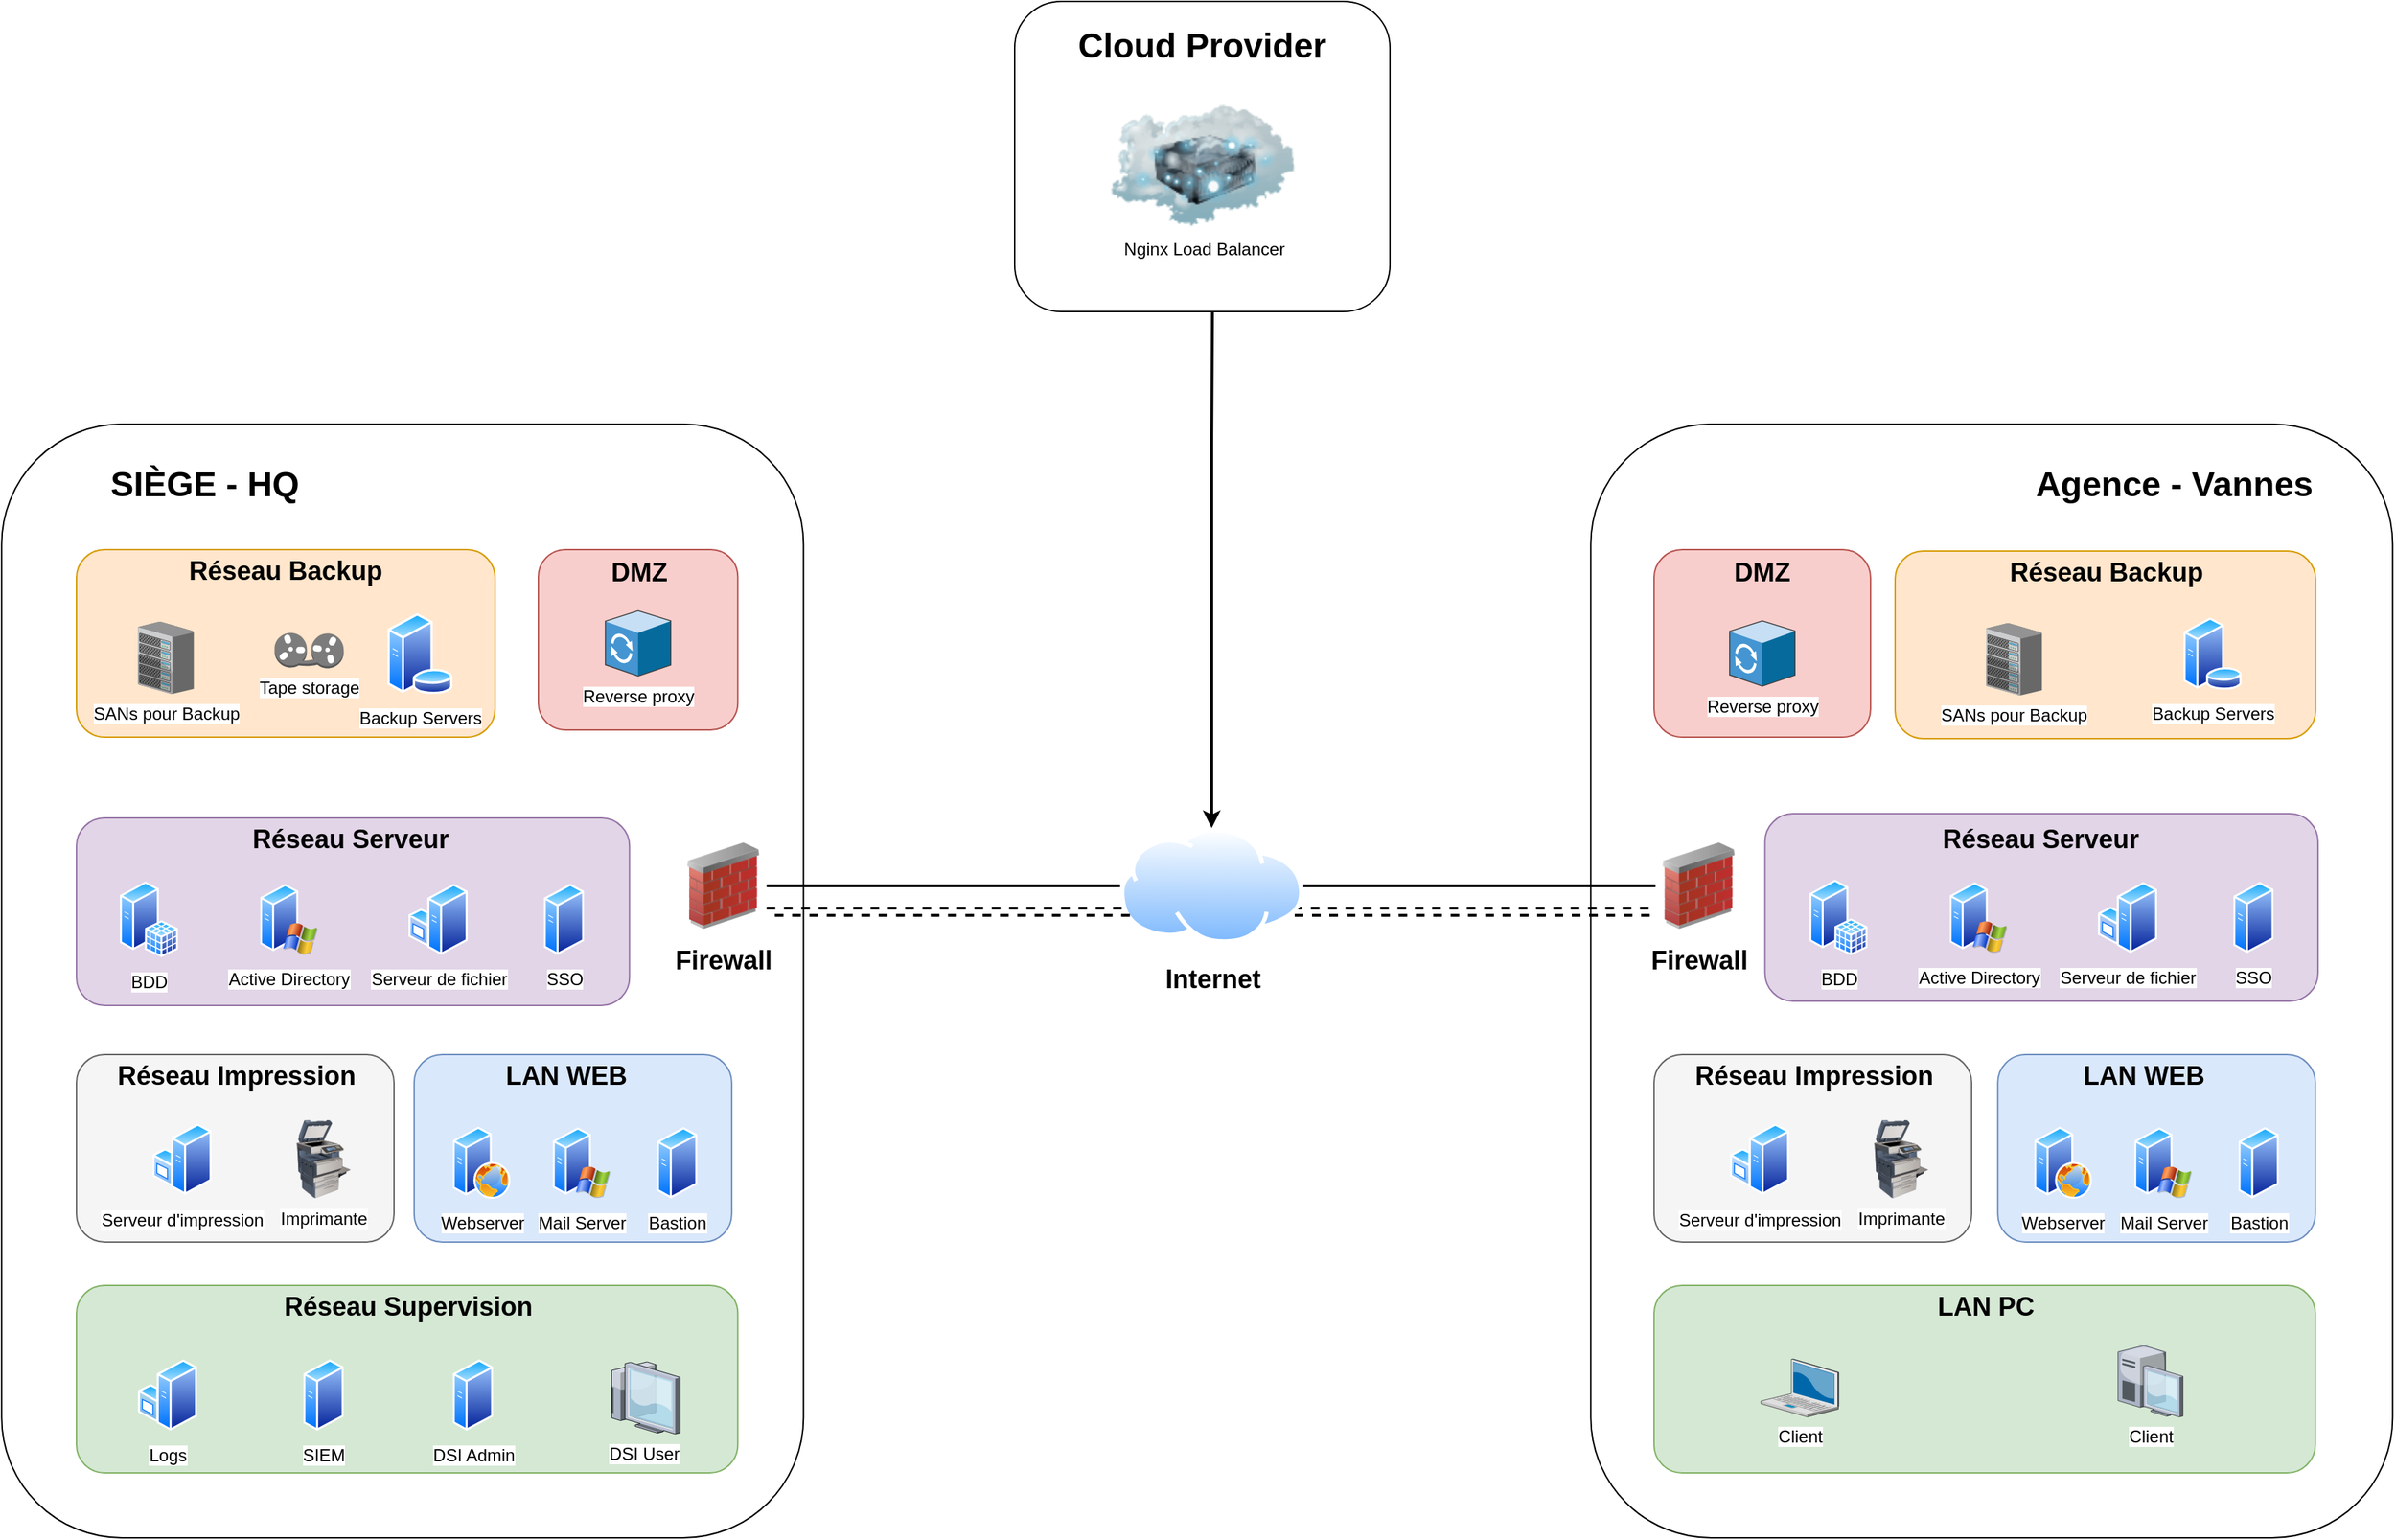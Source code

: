 <mxfile version="26.1.1">
  <diagram name="Page-1" id="sl0Z7fPfuQKRQQ2DEkUn">
    <mxGraphModel dx="5301" dy="-2156" grid="1" gridSize="10" guides="1" tooltips="1" connect="1" arrows="1" fold="1" page="1" pageScale="1" pageWidth="827" pageHeight="1169" math="0" shadow="0">
      <root>
        <mxCell id="0" />
        <mxCell id="1" parent="0" />
        <mxCell id="4YWZL3nNaygqKFibJjto-1" value="" style="rounded=1;whiteSpace=wrap;html=1;" vertex="1" parent="1">
          <mxGeometry x="-831.85" y="5073" width="555.52" height="772" as="geometry" />
        </mxCell>
        <mxCell id="4YWZL3nNaygqKFibJjto-3" value="" style="rounded=1;whiteSpace=wrap;html=1;" vertex="1" parent="1">
          <mxGeometry x="269.15" y="5073" width="555.52" height="772" as="geometry" />
        </mxCell>
        <mxCell id="4YWZL3nNaygqKFibJjto-92" style="edgeStyle=orthogonalEdgeStyle;rounded=0;orthogonalLoop=1;jettySize=auto;html=1;exitX=1;exitY=0.5;exitDx=0;exitDy=0;fontSize=11;endArrow=none;startFill=0;strokeWidth=2;" edge="1" parent="1" source="4YWZL3nNaygqKFibJjto-5" target="4YWZL3nNaygqKFibJjto-7">
          <mxGeometry relative="1" as="geometry" />
        </mxCell>
        <mxCell id="4YWZL3nNaygqKFibJjto-93" style="edgeStyle=orthogonalEdgeStyle;rounded=0;orthogonalLoop=1;jettySize=auto;html=1;exitX=0;exitY=0.5;exitDx=0;exitDy=0;strokeWidth=2;endArrow=none;startFill=0;" edge="1" parent="1" source="4YWZL3nNaygqKFibJjto-5" target="4YWZL3nNaygqKFibJjto-6">
          <mxGeometry relative="1" as="geometry" />
        </mxCell>
        <mxCell id="4YWZL3nNaygqKFibJjto-96" style="edgeStyle=orthogonalEdgeStyle;rounded=0;orthogonalLoop=1;jettySize=auto;html=1;exitX=1;exitY=0.75;exitDx=0;exitDy=0;shape=link;strokeWidth=2;dashed=1;" edge="1" parent="1" source="4YWZL3nNaygqKFibJjto-5">
          <mxGeometry relative="1" as="geometry">
            <mxPoint x="310" y="5411" as="targetPoint" />
          </mxGeometry>
        </mxCell>
        <mxCell id="4YWZL3nNaygqKFibJjto-5" value="&lt;h2 style=&quot;line-height: 0%;&quot;&gt;Internet&lt;/h2&gt;" style="image;aspect=fixed;perimeter=ellipsePerimeter;html=1;align=center;shadow=0;dashed=0;spacingTop=3;image=img/lib/active_directory/internet_cloud.svg;" vertex="1" parent="1">
          <mxGeometry x="-56.99" y="5353" width="126.99" height="80" as="geometry" />
        </mxCell>
        <mxCell id="4YWZL3nNaygqKFibJjto-6" value="&lt;h2 style=&quot;line-height: 0%;&quot;&gt;Firewall&lt;/h2&gt;" style="image;html=1;image=img/lib/clip_art/networking/Firewall_02_128x128.png;labelBackgroundColor=default;" vertex="1" parent="1">
          <mxGeometry x="-361.85" y="5363" width="60" height="60" as="geometry" />
        </mxCell>
        <mxCell id="4YWZL3nNaygqKFibJjto-7" value="&lt;h2 style=&quot;line-height: 0%;&quot;&gt;Firewall&lt;/h2&gt;" style="image;html=1;image=img/lib/clip_art/networking/Firewall_02_128x128.png;labelBackgroundColor=default;" vertex="1" parent="1">
          <mxGeometry x="314.0" y="5363" width="60" height="60" as="geometry" />
        </mxCell>
        <mxCell id="4YWZL3nNaygqKFibJjto-9" value="" style="rounded=1;whiteSpace=wrap;html=1;fillColor=#f8cecc;strokeColor=#b85450;" vertex="1" parent="1">
          <mxGeometry x="-460" y="5160" width="138.15" height="125" as="geometry" />
        </mxCell>
        <mxCell id="4YWZL3nNaygqKFibJjto-11" value="&lt;h2&gt;DMZ&lt;/h2&gt;" style="text;html=1;align=center;verticalAlign=middle;whiteSpace=wrap;rounded=0;" vertex="1" parent="1">
          <mxGeometry x="-460" y="5161" width="140" height="30" as="geometry" />
        </mxCell>
        <mxCell id="4YWZL3nNaygqKFibJjto-12" value="" style="rounded=1;whiteSpace=wrap;html=1;fillColor=#f8cecc;strokeColor=#b85450;" vertex="1" parent="1">
          <mxGeometry x="312.97" y="5160" width="150" height="130" as="geometry" />
        </mxCell>
        <mxCell id="4YWZL3nNaygqKFibJjto-14" value="&lt;h2&gt;DMZ&lt;/h2&gt;" style="text;html=1;align=center;verticalAlign=middle;whiteSpace=wrap;rounded=0;" vertex="1" parent="1">
          <mxGeometry x="312.97" y="5161" width="150" height="30" as="geometry" />
        </mxCell>
        <mxCell id="4YWZL3nNaygqKFibJjto-15" value="&lt;h1&gt;SIÈGE - HQ&lt;/h1&gt;" style="text;html=1;align=center;verticalAlign=middle;whiteSpace=wrap;rounded=0;" vertex="1" parent="1">
          <mxGeometry x="-770.33" y="5100" width="157.54" height="30" as="geometry" />
        </mxCell>
        <mxCell id="4YWZL3nNaygqKFibJjto-16" value="&lt;h1&gt;Agence - Vannes&lt;/h1&gt;" style="text;html=1;align=center;verticalAlign=middle;whiteSpace=wrap;rounded=0;" vertex="1" parent="1">
          <mxGeometry x="566.32" y="5100" width="215" height="30" as="geometry" />
        </mxCell>
        <mxCell id="4YWZL3nNaygqKFibJjto-17" value="" style="rounded=1;whiteSpace=wrap;html=1;fillColor=#d5e8d4;strokeColor=#82b366;" vertex="1" parent="1">
          <mxGeometry x="-780" y="5670" width="458.15" height="130" as="geometry" />
        </mxCell>
        <mxCell id="4YWZL3nNaygqKFibJjto-18" value="&lt;span style=&quot;background-color: light-dark(#ffffff, var(--ge-dark-color, #121212));&quot;&gt;Logs&lt;/span&gt;" style="image;aspect=fixed;perimeter=ellipsePerimeter;html=1;align=center;shadow=0;dashed=0;spacingTop=3;image=img/lib/active_directory/windows_server.svg;labelBackgroundColor=none;" vertex="1" parent="1">
          <mxGeometry x="-737.46" y="5721" width="41" height="50" as="geometry" />
        </mxCell>
        <mxCell id="4YWZL3nNaygqKFibJjto-19" value="&lt;span&gt;SIEM&lt;/span&gt;" style="image;aspect=fixed;perimeter=ellipsePerimeter;html=1;align=center;shadow=0;dashed=0;spacingTop=3;image=img/lib/active_directory/generic_server.svg;" vertex="1" parent="1">
          <mxGeometry x="-622.85" y="5721" width="28.0" height="50" as="geometry" />
        </mxCell>
        <mxCell id="4YWZL3nNaygqKFibJjto-20" value="DSI Admin" style="image;aspect=fixed;perimeter=ellipsePerimeter;html=1;align=center;shadow=0;dashed=0;spacingTop=3;image=img/lib/active_directory/generic_server.svg;" vertex="1" parent="1">
          <mxGeometry x="-519.33" y="5721" width="28.0" height="50" as="geometry" />
        </mxCell>
        <mxCell id="4YWZL3nNaygqKFibJjto-21" value="&lt;span style=&quot;background-color: light-dark(#ffffff, var(--ge-dark-color, #121212));&quot;&gt;DSI User&lt;/span&gt;" style="verticalLabelPosition=bottom;sketch=0;aspect=fixed;html=1;verticalAlign=top;strokeColor=none;align=center;outlineConnect=0;shape=mxgraph.citrix.thin_client;" vertex="1" parent="1">
          <mxGeometry x="-411.85" y="5723" width="50" height="50" as="geometry" />
        </mxCell>
        <mxCell id="4YWZL3nNaygqKFibJjto-26" value="&lt;h2&gt;Réseau Supervision&lt;/h2&gt;" style="text;html=1;align=center;verticalAlign=middle;whiteSpace=wrap;rounded=0;" vertex="1" parent="1">
          <mxGeometry x="-780" y="5670" width="460" height="30" as="geometry" />
        </mxCell>
        <mxCell id="4YWZL3nNaygqKFibJjto-27" value="" style="rounded=1;whiteSpace=wrap;html=1;fillColor=#f5f5f5;strokeColor=#666666;fontColor=#333333;" vertex="1" parent="1">
          <mxGeometry x="-780" y="5510" width="220" height="130" as="geometry" />
        </mxCell>
        <mxCell id="4YWZL3nNaygqKFibJjto-28" value="&lt;h2&gt;Réseau Impression&lt;/h2&gt;" style="text;html=1;align=center;verticalAlign=middle;whiteSpace=wrap;rounded=0;" vertex="1" parent="1">
          <mxGeometry x="-780" y="5510" width="221.67" height="30" as="geometry" />
        </mxCell>
        <mxCell id="4YWZL3nNaygqKFibJjto-29" value="&lt;span style=&quot;background-color: light-dark(#ffffff, var(--ge-dark-color, #121212));&quot;&gt;Serveur d&#39;impression&lt;/span&gt;" style="image;aspect=fixed;perimeter=ellipsePerimeter;html=1;align=center;shadow=0;dashed=0;spacingTop=3;image=img/lib/active_directory/windows_server.svg;labelBackgroundColor=none;" vertex="1" parent="1">
          <mxGeometry x="-727.39" y="5557.5" width="41" height="50" as="geometry" />
        </mxCell>
        <mxCell id="4YWZL3nNaygqKFibJjto-30" value="Imprimante" style="image;html=1;image=img/lib/clip_art/computers/Printer_Commercial_128x128.png" vertex="1" parent="1">
          <mxGeometry x="-634.78" y="5555" width="51.85" height="55" as="geometry" />
        </mxCell>
        <mxCell id="4YWZL3nNaygqKFibJjto-31" value="" style="rounded=1;whiteSpace=wrap;html=1;fillColor=#dae8fc;strokeColor=#6c8ebf;" vertex="1" parent="1">
          <mxGeometry x="-546.07" y="5510" width="220" height="130" as="geometry" />
        </mxCell>
        <mxCell id="4YWZL3nNaygqKFibJjto-36" value="&lt;h2&gt;LAN WEB&lt;/h2&gt;" style="text;html=1;align=center;verticalAlign=middle;whiteSpace=wrap;rounded=0;" vertex="1" parent="1">
          <mxGeometry x="-550" y="5510" width="219.08" height="30" as="geometry" />
        </mxCell>
        <mxCell id="4YWZL3nNaygqKFibJjto-38" value="" style="rounded=1;whiteSpace=wrap;html=1;fillColor=#ffe6cc;strokeColor=#d79b00;" vertex="1" parent="1">
          <mxGeometry x="-780" y="5160" width="290" height="130" as="geometry" />
        </mxCell>
        <mxCell id="4YWZL3nNaygqKFibJjto-39" value="&lt;h2&gt;Réseau Backup&lt;/h2&gt;" style="text;html=1;align=center;verticalAlign=middle;whiteSpace=wrap;rounded=0;" vertex="1" parent="1">
          <mxGeometry x="-780" y="5160" width="290" height="30" as="geometry" />
        </mxCell>
        <mxCell id="4YWZL3nNaygqKFibJjto-40" value="&lt;span style=&quot;background-color: light-dark(#ffffff, var(--ge-dark-color, #121212));&quot;&gt;SANs pour Backup&lt;/span&gt;" style="verticalLabelPosition=bottom;sketch=0;aspect=fixed;html=1;verticalAlign=top;strokeColor=none;align=center;outlineConnect=0;shape=mxgraph.citrix.chassis;" vertex="1" parent="1">
          <mxGeometry x="-737.46" y="5210" width="38.73" height="50" as="geometry" />
        </mxCell>
        <mxCell id="4YWZL3nNaygqKFibJjto-41" value="&lt;span style=&quot;background-color: light-dark(#ffffff, var(--ge-dark-color, #121212));&quot;&gt;Tape storage&lt;/span&gt;" style="outlineConnect=0;dashed=0;verticalLabelPosition=bottom;verticalAlign=top;align=center;html=1;shape=mxgraph.aws3.tape_storage;fillColor=#7D7C7C;gradientColor=none;" vertex="1" parent="1">
          <mxGeometry x="-642.78" y="5217.75" width="47.93" height="24.5" as="geometry" />
        </mxCell>
        <mxCell id="4YWZL3nNaygqKFibJjto-55" value="" style="rounded=1;whiteSpace=wrap;html=1;fillColor=#d5e8d4;strokeColor=#82b366;" vertex="1" parent="1">
          <mxGeometry x="312.97" y="5670" width="458.15" height="130" as="geometry" />
        </mxCell>
        <mxCell id="4YWZL3nNaygqKFibJjto-60" value="&lt;h2&gt;LAN PC&lt;/h2&gt;" style="text;html=1;align=center;verticalAlign=middle;whiteSpace=wrap;rounded=0;" vertex="1" parent="1">
          <mxGeometry x="312.97" y="5670" width="460" height="30" as="geometry" />
        </mxCell>
        <mxCell id="4YWZL3nNaygqKFibJjto-61" value="" style="rounded=1;whiteSpace=wrap;html=1;fillColor=#f5f5f5;strokeColor=#666666;fontColor=#333333;" vertex="1" parent="1">
          <mxGeometry x="312.97" y="5510" width="220" height="130" as="geometry" />
        </mxCell>
        <mxCell id="4YWZL3nNaygqKFibJjto-62" value="&lt;h2&gt;Réseau Impression&lt;/h2&gt;" style="text;html=1;align=center;verticalAlign=middle;whiteSpace=wrap;rounded=0;" vertex="1" parent="1">
          <mxGeometry x="312.97" y="5510" width="221.67" height="30" as="geometry" />
        </mxCell>
        <mxCell id="4YWZL3nNaygqKFibJjto-63" value="&lt;span style=&quot;background-color: light-dark(#ffffff, var(--ge-dark-color, #121212));&quot;&gt;Serveur d&#39;impression&lt;/span&gt;" style="image;aspect=fixed;perimeter=ellipsePerimeter;html=1;align=center;shadow=0;dashed=0;spacingTop=3;image=img/lib/active_directory/windows_server.svg;labelBackgroundColor=none;" vertex="1" parent="1">
          <mxGeometry x="365.58" y="5557.5" width="41" height="50" as="geometry" />
        </mxCell>
        <mxCell id="4YWZL3nNaygqKFibJjto-64" value="Imprimante" style="image;html=1;image=img/lib/clip_art/computers/Printer_Commercial_128x128.png" vertex="1" parent="1">
          <mxGeometry x="458.19" y="5555" width="51.85" height="55" as="geometry" />
        </mxCell>
        <mxCell id="4YWZL3nNaygqKFibJjto-65" value="" style="rounded=1;whiteSpace=wrap;html=1;fillColor=#dae8fc;strokeColor=#6c8ebf;" vertex="1" parent="1">
          <mxGeometry x="551.12" y="5510" width="220" height="130" as="geometry" />
        </mxCell>
        <mxCell id="4YWZL3nNaygqKFibJjto-66" value="&lt;h2&gt;LAN WEB&lt;/h2&gt;" style="text;html=1;align=center;verticalAlign=middle;whiteSpace=wrap;rounded=0;" vertex="1" parent="1">
          <mxGeometry x="542.97" y="5510" width="219.08" height="30" as="geometry" />
        </mxCell>
        <mxCell id="4YWZL3nNaygqKFibJjto-69" value="Client" style="verticalLabelPosition=bottom;sketch=0;aspect=fixed;html=1;verticalAlign=top;strokeColor=none;align=center;outlineConnect=0;shape=mxgraph.citrix.laptop_2;labelBackgroundColor=default;" vertex="1" parent="1">
          <mxGeometry x="387.03" y="5721" width="53.93" height="40.22" as="geometry" />
        </mxCell>
        <mxCell id="4YWZL3nNaygqKFibJjto-70" value="Client" style="verticalLabelPosition=bottom;sketch=0;aspect=fixed;html=1;verticalAlign=top;strokeColor=none;align=center;outlineConnect=0;shape=mxgraph.citrix.desktop;labelBackgroundColor=default;" vertex="1" parent="1">
          <mxGeometry x="634.4" y="5711.67" width="45" height="49.55" as="geometry" />
        </mxCell>
        <mxCell id="4YWZL3nNaygqKFibJjto-71" value="" style="rounded=1;whiteSpace=wrap;html=1;fillColor=#ffe6cc;strokeColor=#d79b00;" vertex="1" parent="1">
          <mxGeometry x="480" y="5161" width="291.3" height="130" as="geometry" />
        </mxCell>
        <mxCell id="4YWZL3nNaygqKFibJjto-72" value="&lt;h2&gt;Réseau Backup&lt;/h2&gt;" style="text;html=1;align=center;verticalAlign=middle;whiteSpace=wrap;rounded=0;" vertex="1" parent="1">
          <mxGeometry x="480" y="5161" width="292.97" height="30" as="geometry" />
        </mxCell>
        <mxCell id="4YWZL3nNaygqKFibJjto-73" value="&lt;span style=&quot;background-color: light-dark(#ffffff, var(--ge-dark-color, #121212));&quot;&gt;SANs pour Backup&lt;/span&gt;" style="verticalLabelPosition=bottom;sketch=0;aspect=fixed;html=1;verticalAlign=top;strokeColor=none;align=center;outlineConnect=0;shape=mxgraph.citrix.chassis;" vertex="1" parent="1">
          <mxGeometry x="542.97" y="5211" width="38.73" height="50" as="geometry" />
        </mxCell>
        <mxCell id="4YWZL3nNaygqKFibJjto-75" value="" style="rounded=1;whiteSpace=wrap;html=1;" vertex="1" parent="1">
          <mxGeometry x="-130" y="4780" width="260" height="215" as="geometry" />
        </mxCell>
        <mxCell id="4YWZL3nNaygqKFibJjto-95" style="edgeStyle=orthogonalEdgeStyle;rounded=0;orthogonalLoop=1;jettySize=auto;html=1;exitX=0.5;exitY=0;exitDx=0;exitDy=0;strokeWidth=2;strokeColor=default;endArrow=none;endFill=1;startFill=1;startArrow=classic;" edge="1" parent="1" source="4YWZL3nNaygqKFibJjto-5" target="4YWZL3nNaygqKFibJjto-75">
          <mxGeometry relative="1" as="geometry">
            <mxPoint x="6" y="5000" as="targetPoint" />
            <Array as="points">
              <mxPoint x="7" y="5090" />
              <mxPoint x="7" y="5090" />
            </Array>
          </mxGeometry>
        </mxCell>
        <mxCell id="4YWZL3nNaygqKFibJjto-78" value="&lt;h1&gt;Cloud Provider&lt;br&gt;&lt;/h1&gt;" style="text;html=1;align=center;verticalAlign=middle;whiteSpace=wrap;rounded=0;" vertex="1" parent="1">
          <mxGeometry x="-130" y="4796" width="260" height="30" as="geometry" />
        </mxCell>
        <mxCell id="4YWZL3nNaygqKFibJjto-97" style="edgeStyle=orthogonalEdgeStyle;rounded=0;orthogonalLoop=1;jettySize=auto;html=1;shape=link;strokeWidth=2;dashed=1;entryX=0;entryY=0.75;entryDx=0;entryDy=0;" edge="1" parent="1" source="4YWZL3nNaygqKFibJjto-6" target="4YWZL3nNaygqKFibJjto-5">
          <mxGeometry relative="1" as="geometry">
            <mxPoint x="-301.85" y="5410" as="sourcePoint" />
            <mxPoint x="-90" y="5430" as="targetPoint" />
            <Array as="points">
              <mxPoint x="-240" y="5411" />
              <mxPoint x="-240" y="5411" />
            </Array>
          </mxGeometry>
        </mxCell>
        <mxCell id="4YWZL3nNaygqKFibJjto-98" value="" style="rounded=1;whiteSpace=wrap;html=1;fillColor=#e1d5e7;strokeColor=#9673a6;" vertex="1" parent="1">
          <mxGeometry x="-780" y="5346" width="383.16" height="130" as="geometry" />
        </mxCell>
        <mxCell id="4YWZL3nNaygqKFibJjto-99" value="" style="rounded=1;whiteSpace=wrap;html=1;fillColor=#e1d5e7;strokeColor=#9673a6;" vertex="1" parent="1">
          <mxGeometry x="389.81" y="5343" width="383.16" height="130" as="geometry" />
        </mxCell>
        <mxCell id="4YWZL3nNaygqKFibJjto-101" value="&lt;h2&gt;Réseau Serveur&lt;/h2&gt;" style="text;html=1;align=center;verticalAlign=middle;whiteSpace=wrap;rounded=0;" vertex="1" parent="1">
          <mxGeometry x="-780" y="5346" width="380" height="30" as="geometry" />
        </mxCell>
        <mxCell id="4YWZL3nNaygqKFibJjto-102" value="Active Directory" style="image;aspect=fixed;perimeter=ellipsePerimeter;html=1;align=center;shadow=0;dashed=0;spacingTop=3;image=img/lib/active_directory/windows_server_2.svg;labelBackgroundColor=default;" vertex="1" parent="1">
          <mxGeometry x="-652.79" y="5391.25" width="40" height="50" as="geometry" />
        </mxCell>
        <mxCell id="4YWZL3nNaygqKFibJjto-103" value="BDD" style="image;aspect=fixed;perimeter=ellipsePerimeter;html=1;align=center;shadow=0;dashed=0;spacingTop=3;image=img/lib/active_directory/sql_server.svg;labelBackgroundColor=default;" vertex="1" parent="1">
          <mxGeometry x="-750.0" y="5390" width="40.43" height="52.5" as="geometry" />
        </mxCell>
        <mxCell id="4YWZL3nNaygqKFibJjto-104" value="Serveur de fichier" style="image;aspect=fixed;perimeter=ellipsePerimeter;html=1;align=center;shadow=0;dashed=0;spacingTop=3;image=img/lib/active_directory/windows_server.svg;labelBackgroundColor=default;" vertex="1" parent="1">
          <mxGeometry x="-550.0" y="5391.25" width="41" height="50" as="geometry" />
        </mxCell>
        <mxCell id="4YWZL3nNaygqKFibJjto-105" value="&lt;span&gt;SSO&lt;/span&gt;" style="image;aspect=fixed;perimeter=ellipsePerimeter;html=1;align=center;shadow=0;dashed=0;spacingTop=3;image=img/lib/active_directory/generic_server.svg;" vertex="1" parent="1">
          <mxGeometry x="-456.28" y="5391.25" width="28.0" height="50" as="geometry" />
        </mxCell>
        <mxCell id="4YWZL3nNaygqKFibJjto-107" value="Active Directory" style="image;aspect=fixed;perimeter=ellipsePerimeter;html=1;align=center;shadow=0;dashed=0;spacingTop=3;image=img/lib/active_directory/windows_server_2.svg;labelBackgroundColor=default;" vertex="1" parent="1">
          <mxGeometry x="517.74" y="5390" width="40" height="50" as="geometry" />
        </mxCell>
        <mxCell id="4YWZL3nNaygqKFibJjto-108" value="BDD" style="image;aspect=fixed;perimeter=ellipsePerimeter;html=1;align=center;shadow=0;dashed=0;spacingTop=3;image=img/lib/active_directory/sql_server.svg;labelBackgroundColor=default;" vertex="1" parent="1">
          <mxGeometry x="420.53" y="5388.75" width="40.43" height="52.5" as="geometry" />
        </mxCell>
        <mxCell id="4YWZL3nNaygqKFibJjto-109" value="Serveur de fichier" style="image;aspect=fixed;perimeter=ellipsePerimeter;html=1;align=center;shadow=0;dashed=0;spacingTop=3;image=img/lib/active_directory/windows_server.svg;labelBackgroundColor=default;" vertex="1" parent="1">
          <mxGeometry x="620.53" y="5390" width="41" height="50" as="geometry" />
        </mxCell>
        <mxCell id="4YWZL3nNaygqKFibJjto-110" value="&lt;span&gt;SSO&lt;/span&gt;" style="image;aspect=fixed;perimeter=ellipsePerimeter;html=1;align=center;shadow=0;dashed=0;spacingTop=3;image=img/lib/active_directory/generic_server.svg;" vertex="1" parent="1">
          <mxGeometry x="714.25" y="5390" width="28.0" height="50" as="geometry" />
        </mxCell>
        <mxCell id="4YWZL3nNaygqKFibJjto-111" value="&lt;h2&gt;Réseau Serveur&lt;/h2&gt;" style="text;html=1;align=center;verticalAlign=middle;whiteSpace=wrap;rounded=0;" vertex="1" parent="1">
          <mxGeometry x="391.39" y="5346" width="380" height="30" as="geometry" />
        </mxCell>
        <mxCell id="4YWZL3nNaygqKFibJjto-112" value="&lt;span&gt;Backup Servers&lt;/span&gt;" style="image;aspect=fixed;perimeter=ellipsePerimeter;html=1;align=center;shadow=0;dashed=0;spacingTop=3;image=img/lib/active_directory/database_server.svg;labelBackgroundColor=default;" vertex="1" parent="1">
          <mxGeometry x="-565" y="5204" width="45.92" height="56" as="geometry" />
        </mxCell>
        <mxCell id="4YWZL3nNaygqKFibJjto-113" value="&lt;span&gt;Backup Servers&lt;/span&gt;" style="image;aspect=fixed;perimeter=ellipsePerimeter;html=1;align=center;shadow=0;dashed=0;spacingTop=3;image=img/lib/active_directory/database_server.svg;labelBackgroundColor=default;" vertex="1" parent="1">
          <mxGeometry x="679.4" y="5207" width="41" height="50" as="geometry" />
        </mxCell>
        <mxCell id="4YWZL3nNaygqKFibJjto-115" value="Nginx Load Balancer" style="image;html=1;image=img/lib/clip_art/networking/Cloud_Server_128x128.png" vertex="1" parent="1">
          <mxGeometry x="-63.19" y="4850" width="127.38" height="88" as="geometry" />
        </mxCell>
        <mxCell id="4YWZL3nNaygqKFibJjto-118" value="&lt;div&gt;Webserver&lt;/div&gt;" style="image;aspect=fixed;perimeter=ellipsePerimeter;html=1;align=center;shadow=0;dashed=0;spacingTop=3;image=img/lib/active_directory/web_server.svg;labelBackgroundColor=default;" vertex="1" parent="1">
          <mxGeometry x="-519.33" y="5560" width="40" height="50" as="geometry" />
        </mxCell>
        <mxCell id="4YWZL3nNaygqKFibJjto-119" value="Mail Server" style="image;aspect=fixed;perimeter=ellipsePerimeter;html=1;align=center;shadow=0;dashed=0;spacingTop=3;image=img/lib/active_directory/windows_server_2.svg;labelBackgroundColor=default;" vertex="1" parent="1">
          <mxGeometry x="-450.0" y="5560" width="40" height="50" as="geometry" />
        </mxCell>
        <mxCell id="4YWZL3nNaygqKFibJjto-120" value="&lt;span&gt;Bastion&lt;/span&gt;" style="image;aspect=fixed;perimeter=ellipsePerimeter;html=1;align=center;shadow=0;dashed=0;spacingTop=3;image=img/lib/active_directory/generic_server.svg;" vertex="1" parent="1">
          <mxGeometry x="-377.85" y="5560" width="28.0" height="50" as="geometry" />
        </mxCell>
        <mxCell id="4YWZL3nNaygqKFibJjto-121" value="&lt;div&gt;Webserver&lt;/div&gt;" style="image;aspect=fixed;perimeter=ellipsePerimeter;html=1;align=center;shadow=0;dashed=0;spacingTop=3;image=img/lib/active_directory/web_server.svg;labelBackgroundColor=default;" vertex="1" parent="1">
          <mxGeometry x="576.38" y="5560" width="40" height="50" as="geometry" />
        </mxCell>
        <mxCell id="4YWZL3nNaygqKFibJjto-122" value="Mail Server" style="image;aspect=fixed;perimeter=ellipsePerimeter;html=1;align=center;shadow=0;dashed=0;spacingTop=3;image=img/lib/active_directory/windows_server_2.svg;labelBackgroundColor=default;" vertex="1" parent="1">
          <mxGeometry x="645.71" y="5560" width="40" height="50" as="geometry" />
        </mxCell>
        <mxCell id="4YWZL3nNaygqKFibJjto-123" value="&lt;span&gt;Bastion&lt;/span&gt;" style="image;aspect=fixed;perimeter=ellipsePerimeter;html=1;align=center;shadow=0;dashed=0;spacingTop=3;image=img/lib/active_directory/generic_server.svg;" vertex="1" parent="1">
          <mxGeometry x="717.86" y="5560" width="28.0" height="50" as="geometry" />
        </mxCell>
        <mxCell id="4YWZL3nNaygqKFibJjto-124" value="Reverse proxy" style="shadow=0;dashed=0;html=1;labelPosition=center;verticalLabelPosition=bottom;verticalAlign=top;align=center;outlineConnect=0;shape=mxgraph.veeam.3d.proxy;labelBackgroundColor=default;" vertex="1" parent="1">
          <mxGeometry x="-413.92" y="5202" width="46" height="46" as="geometry" />
        </mxCell>
        <mxCell id="4YWZL3nNaygqKFibJjto-125" value="Reverse proxy" style="shadow=0;dashed=0;html=1;labelPosition=center;verticalLabelPosition=bottom;verticalAlign=top;align=center;outlineConnect=0;shape=mxgraph.veeam.3d.proxy;labelBackgroundColor=default;" vertex="1" parent="1">
          <mxGeometry x="364.97" y="5209" width="46" height="46" as="geometry" />
        </mxCell>
      </root>
    </mxGraphModel>
  </diagram>
</mxfile>

